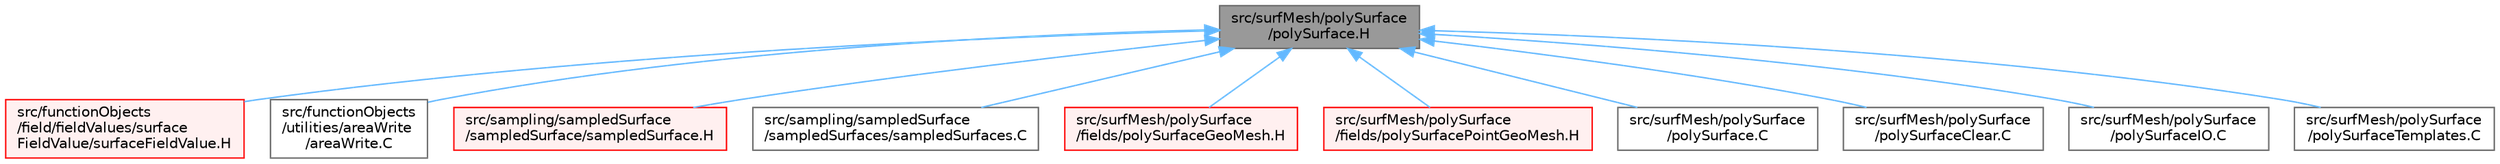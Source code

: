 digraph "src/surfMesh/polySurface/polySurface.H"
{
 // LATEX_PDF_SIZE
  bgcolor="transparent";
  edge [fontname=Helvetica,fontsize=10,labelfontname=Helvetica,labelfontsize=10];
  node [fontname=Helvetica,fontsize=10,shape=box,height=0.2,width=0.4];
  Node1 [id="Node000001",label="src/surfMesh/polySurface\l/polySurface.H",height=0.2,width=0.4,color="gray40", fillcolor="grey60", style="filled", fontcolor="black",tooltip=" "];
  Node1 -> Node2 [id="edge1_Node000001_Node000002",dir="back",color="steelblue1",style="solid",tooltip=" "];
  Node2 [id="Node000002",label="src/functionObjects\l/field/fieldValues/surface\lFieldValue/surfaceFieldValue.H",height=0.2,width=0.4,color="red", fillcolor="#FFF0F0", style="filled",URL="$surfaceFieldValue_8H.html",tooltip=" "];
  Node1 -> Node5 [id="edge2_Node000001_Node000005",dir="back",color="steelblue1",style="solid",tooltip=" "];
  Node5 [id="Node000005",label="src/functionObjects\l/utilities/areaWrite\l/areaWrite.C",height=0.2,width=0.4,color="grey40", fillcolor="white", style="filled",URL="$areaWrite_8C.html",tooltip=" "];
  Node1 -> Node6 [id="edge3_Node000001_Node000006",dir="back",color="steelblue1",style="solid",tooltip=" "];
  Node6 [id="Node000006",label="src/sampling/sampledSurface\l/sampledSurface/sampledSurface.H",height=0.2,width=0.4,color="red", fillcolor="#FFF0F0", style="filled",URL="$sampledSurface_8H.html",tooltip=" "];
  Node1 -> Node49 [id="edge4_Node000001_Node000049",dir="back",color="steelblue1",style="solid",tooltip=" "];
  Node49 [id="Node000049",label="src/sampling/sampledSurface\l/sampledSurfaces/sampledSurfaces.C",height=0.2,width=0.4,color="grey40", fillcolor="white", style="filled",URL="$sampledSurfaces_8C.html",tooltip=" "];
  Node1 -> Node60 [id="edge5_Node000001_Node000060",dir="back",color="steelblue1",style="solid",tooltip=" "];
  Node60 [id="Node000060",label="src/surfMesh/polySurface\l/fields/polySurfaceGeoMesh.H",height=0.2,width=0.4,color="red", fillcolor="#FFF0F0", style="filled",URL="$polySurfaceGeoMesh_8H.html",tooltip=" "];
  Node1 -> Node72 [id="edge6_Node000001_Node000072",dir="back",color="steelblue1",style="solid",tooltip=" "];
  Node72 [id="Node000072",label="src/surfMesh/polySurface\l/fields/polySurfacePointGeoMesh.H",height=0.2,width=0.4,color="red", fillcolor="#FFF0F0", style="filled",URL="$polySurfacePointGeoMesh_8H.html",tooltip=" "];
  Node1 -> Node73 [id="edge7_Node000001_Node000073",dir="back",color="steelblue1",style="solid",tooltip=" "];
  Node73 [id="Node000073",label="src/surfMesh/polySurface\l/polySurface.C",height=0.2,width=0.4,color="grey40", fillcolor="white", style="filled",URL="$polySurface_8C.html",tooltip=" "];
  Node1 -> Node74 [id="edge8_Node000001_Node000074",dir="back",color="steelblue1",style="solid",tooltip=" "];
  Node74 [id="Node000074",label="src/surfMesh/polySurface\l/polySurfaceClear.C",height=0.2,width=0.4,color="grey40", fillcolor="white", style="filled",URL="$polySurfaceClear_8C.html",tooltip=" "];
  Node1 -> Node75 [id="edge9_Node000001_Node000075",dir="back",color="steelblue1",style="solid",tooltip=" "];
  Node75 [id="Node000075",label="src/surfMesh/polySurface\l/polySurfaceIO.C",height=0.2,width=0.4,color="grey40", fillcolor="white", style="filled",URL="$polySurfaceIO_8C.html",tooltip=" "];
  Node1 -> Node71 [id="edge10_Node000001_Node000071",dir="back",color="steelblue1",style="solid",tooltip=" "];
  Node71 [id="Node000071",label="src/surfMesh/polySurface\l/polySurfaceTemplates.C",height=0.2,width=0.4,color="grey40", fillcolor="white", style="filled",URL="$polySurfaceTemplates_8C.html",tooltip=" "];
}
